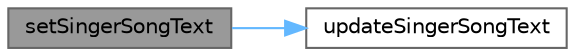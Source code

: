 digraph "setSingerSongText"
{
 // LATEX_PDF_SIZE
  bgcolor="transparent";
  edge [fontname=Helvetica,fontsize=10,labelfontname=Helvetica,labelfontsize=10];
  node [fontname=Helvetica,fontsize=10,shape=box,height=0.2,width=0.4];
  rankdir="LR";
  Node1 [id="Node000001",label="setSingerSongText",height=0.2,width=0.4,color="gray40", fillcolor="grey60", style="filled", fontcolor="black",tooltip="设置歌手歌曲文本"];
  Node1 -> Node2 [id="edge1_Node000001_Node000002",color="steelblue1",style="solid",tooltip=" "];
  Node2 [id="Node000002",label="updateSingerSongText",height=0.2,width=0.4,color="grey40", fillcolor="white", style="filled",URL="$class_channel_block.html#ae8b452d73f5f20058f2e45cfb603eb2e",tooltip="更新歌手歌曲文本，处理文本截断"];
}
